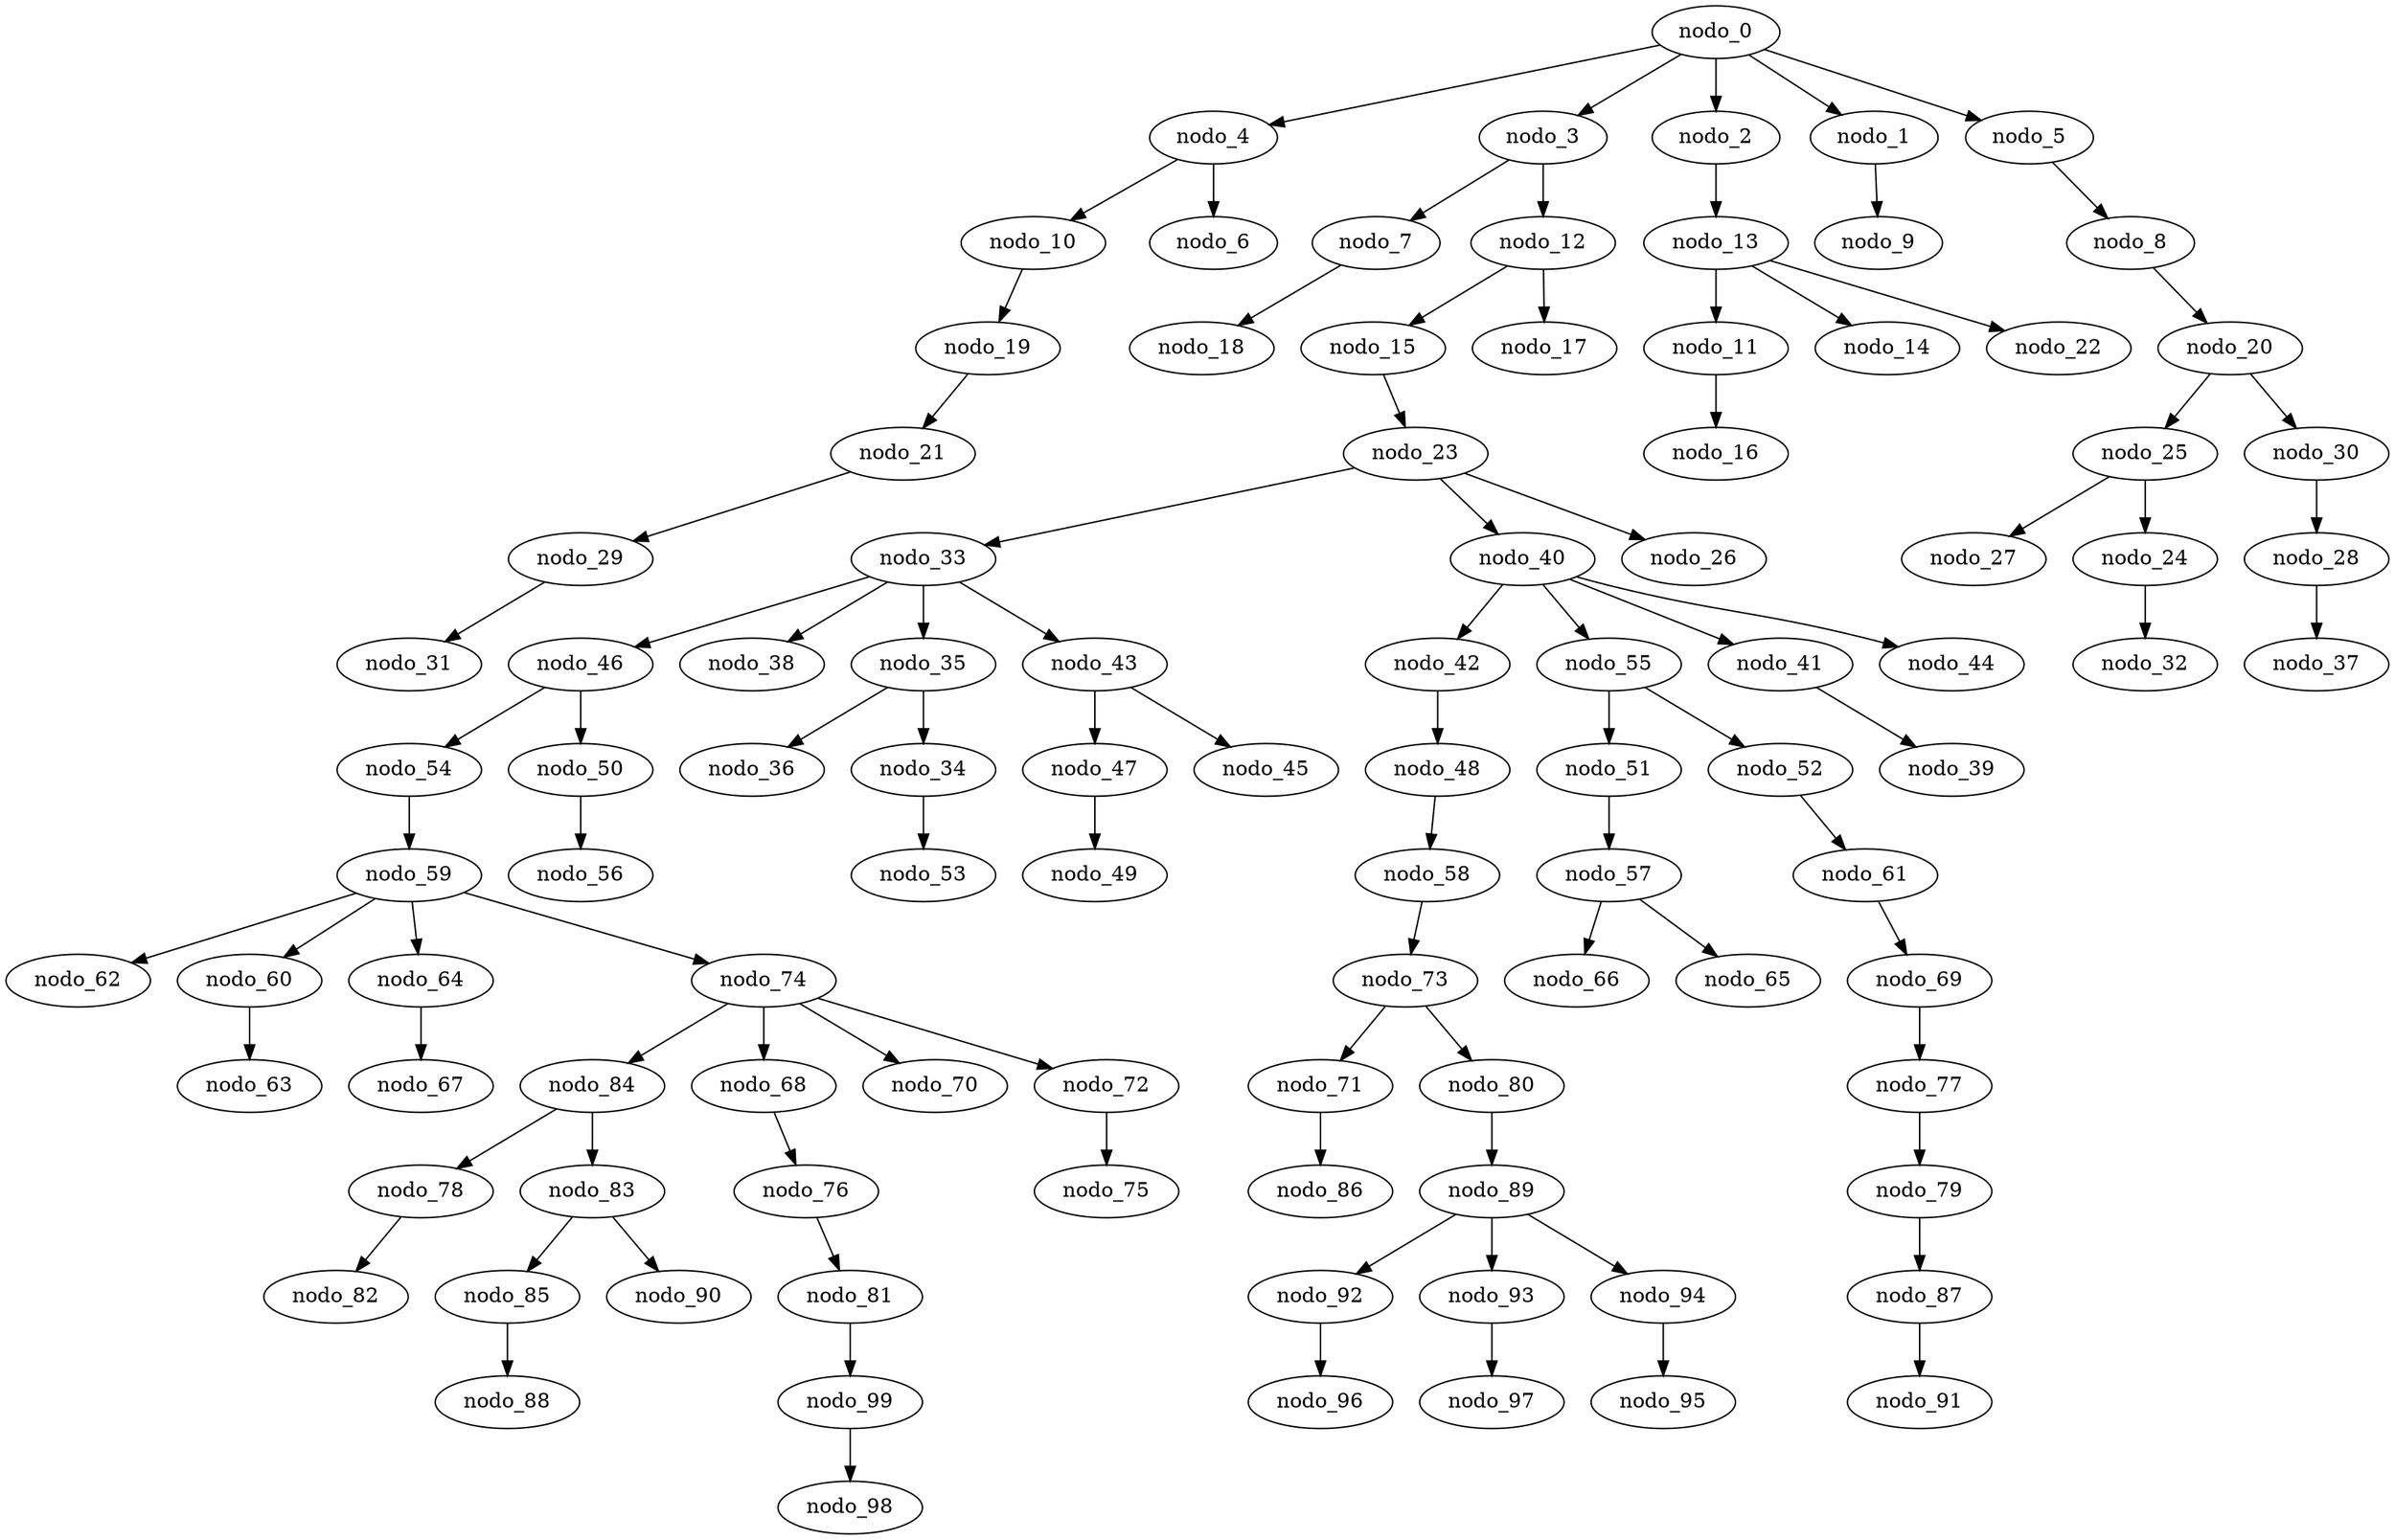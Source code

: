 digraph gen_BarabasiAlbert_100_bfs {
  nodo_73 -> nodo_71;
  nodo_81 -> nodo_99;
  nodo_42 -> nodo_48;
  nodo_4 -> nodo_10;
  nodo_25 -> nodo_27;
  nodo_73 -> nodo_80;
  nodo_33 -> nodo_46;
  nodo_28 -> nodo_37;
  nodo_51 -> nodo_57;
  nodo_89 -> nodo_92;
  nodo_89 -> nodo_93;
  nodo_20 -> nodo_30;
  nodo_89 -> nodo_94;
  nodo_84 -> nodo_78;
  nodo_3 -> nodo_7;
  nodo_84 -> nodo_83;
  nodo_59 -> nodo_62;
  nodo_20 -> nodo_25;
  nodo_59 -> nodo_60;
  nodo_7 -> nodo_18;
  nodo_47 -> nodo_49;
  nodo_92 -> nodo_96;
  nodo_78 -> nodo_82;
  nodo_59 -> nodo_64;
  nodo_33 -> nodo_38;
  nodo_74 -> nodo_68;
  nodo_33 -> nodo_35;
  nodo_54 -> nodo_59;
  nodo_2 -> nodo_13;
  nodo_93 -> nodo_97;
  nodo_33 -> nodo_43;
  nodo_74 -> nodo_70;
  nodo_74 -> nodo_72;
  nodo_59 -> nodo_74;
  nodo_79 -> nodo_87;
  nodo_25 -> nodo_24;
  nodo_11 -> nodo_16;
  nodo_68 -> nodo_76;
  nodo_60 -> nodo_63;
  nodo_87 -> nodo_91;
  nodo_57 -> nodo_66;
  nodo_76 -> nodo_81;
  nodo_57 -> nodo_65;
  nodo_19 -> nodo_21;
  nodo_77 -> nodo_79;
  nodo_10 -> nodo_19;
  nodo_80 -> nodo_89;
  nodo_35 -> nodo_36;
  nodo_46 -> nodo_54;
  nodo_30 -> nodo_28;
  nodo_29 -> nodo_31;
  nodo_46 -> nodo_50;
  nodo_13 -> nodo_11;
  nodo_55 -> nodo_52;
  nodo_41 -> nodo_39;
  nodo_71 -> nodo_86;
  nodo_52 -> nodo_61;
  nodo_21 -> nodo_29;
  nodo_55 -> nodo_51;
  nodo_99 -> nodo_98;
  nodo_24 -> nodo_32;
  nodo_1 -> nodo_9;
  nodo_13 -> nodo_14;
  nodo_85 -> nodo_88;
  nodo_5 -> nodo_8;
  nodo_43 -> nodo_45;
  nodo_3 -> nodo_12;
  nodo_13 -> nodo_22;
  nodo_35 -> nodo_34;
  nodo_43 -> nodo_47;
  nodo_40 -> nodo_55;
  nodo_74 -> nodo_84;
  nodo_8 -> nodo_20;
  nodo_23 -> nodo_33;
  nodo_50 -> nodo_56;
  nodo_12 -> nodo_15;
  nodo_69 -> nodo_77;
  nodo_48 -> nodo_58;
  nodo_12 -> nodo_17;
  nodo_40 -> nodo_41;
  nodo_40 -> nodo_42;
  nodo_40 -> nodo_44;
  nodo_61 -> nodo_69;
  nodo_23 -> nodo_26;
  nodo_34 -> nodo_53;
  nodo_72 -> nodo_75;
  nodo_0 -> nodo_1;
  nodo_0 -> nodo_2;
  nodo_23 -> nodo_40;
  nodo_0 -> nodo_3;
  nodo_0 -> nodo_4;
  nodo_0 -> nodo_5;
  nodo_4 -> nodo_6;
  nodo_83 -> nodo_85;
  nodo_15 -> nodo_23;
  nodo_64 -> nodo_67;
  nodo_83 -> nodo_90;
  nodo_94 -> nodo_95;
  nodo_58 -> nodo_73;
}